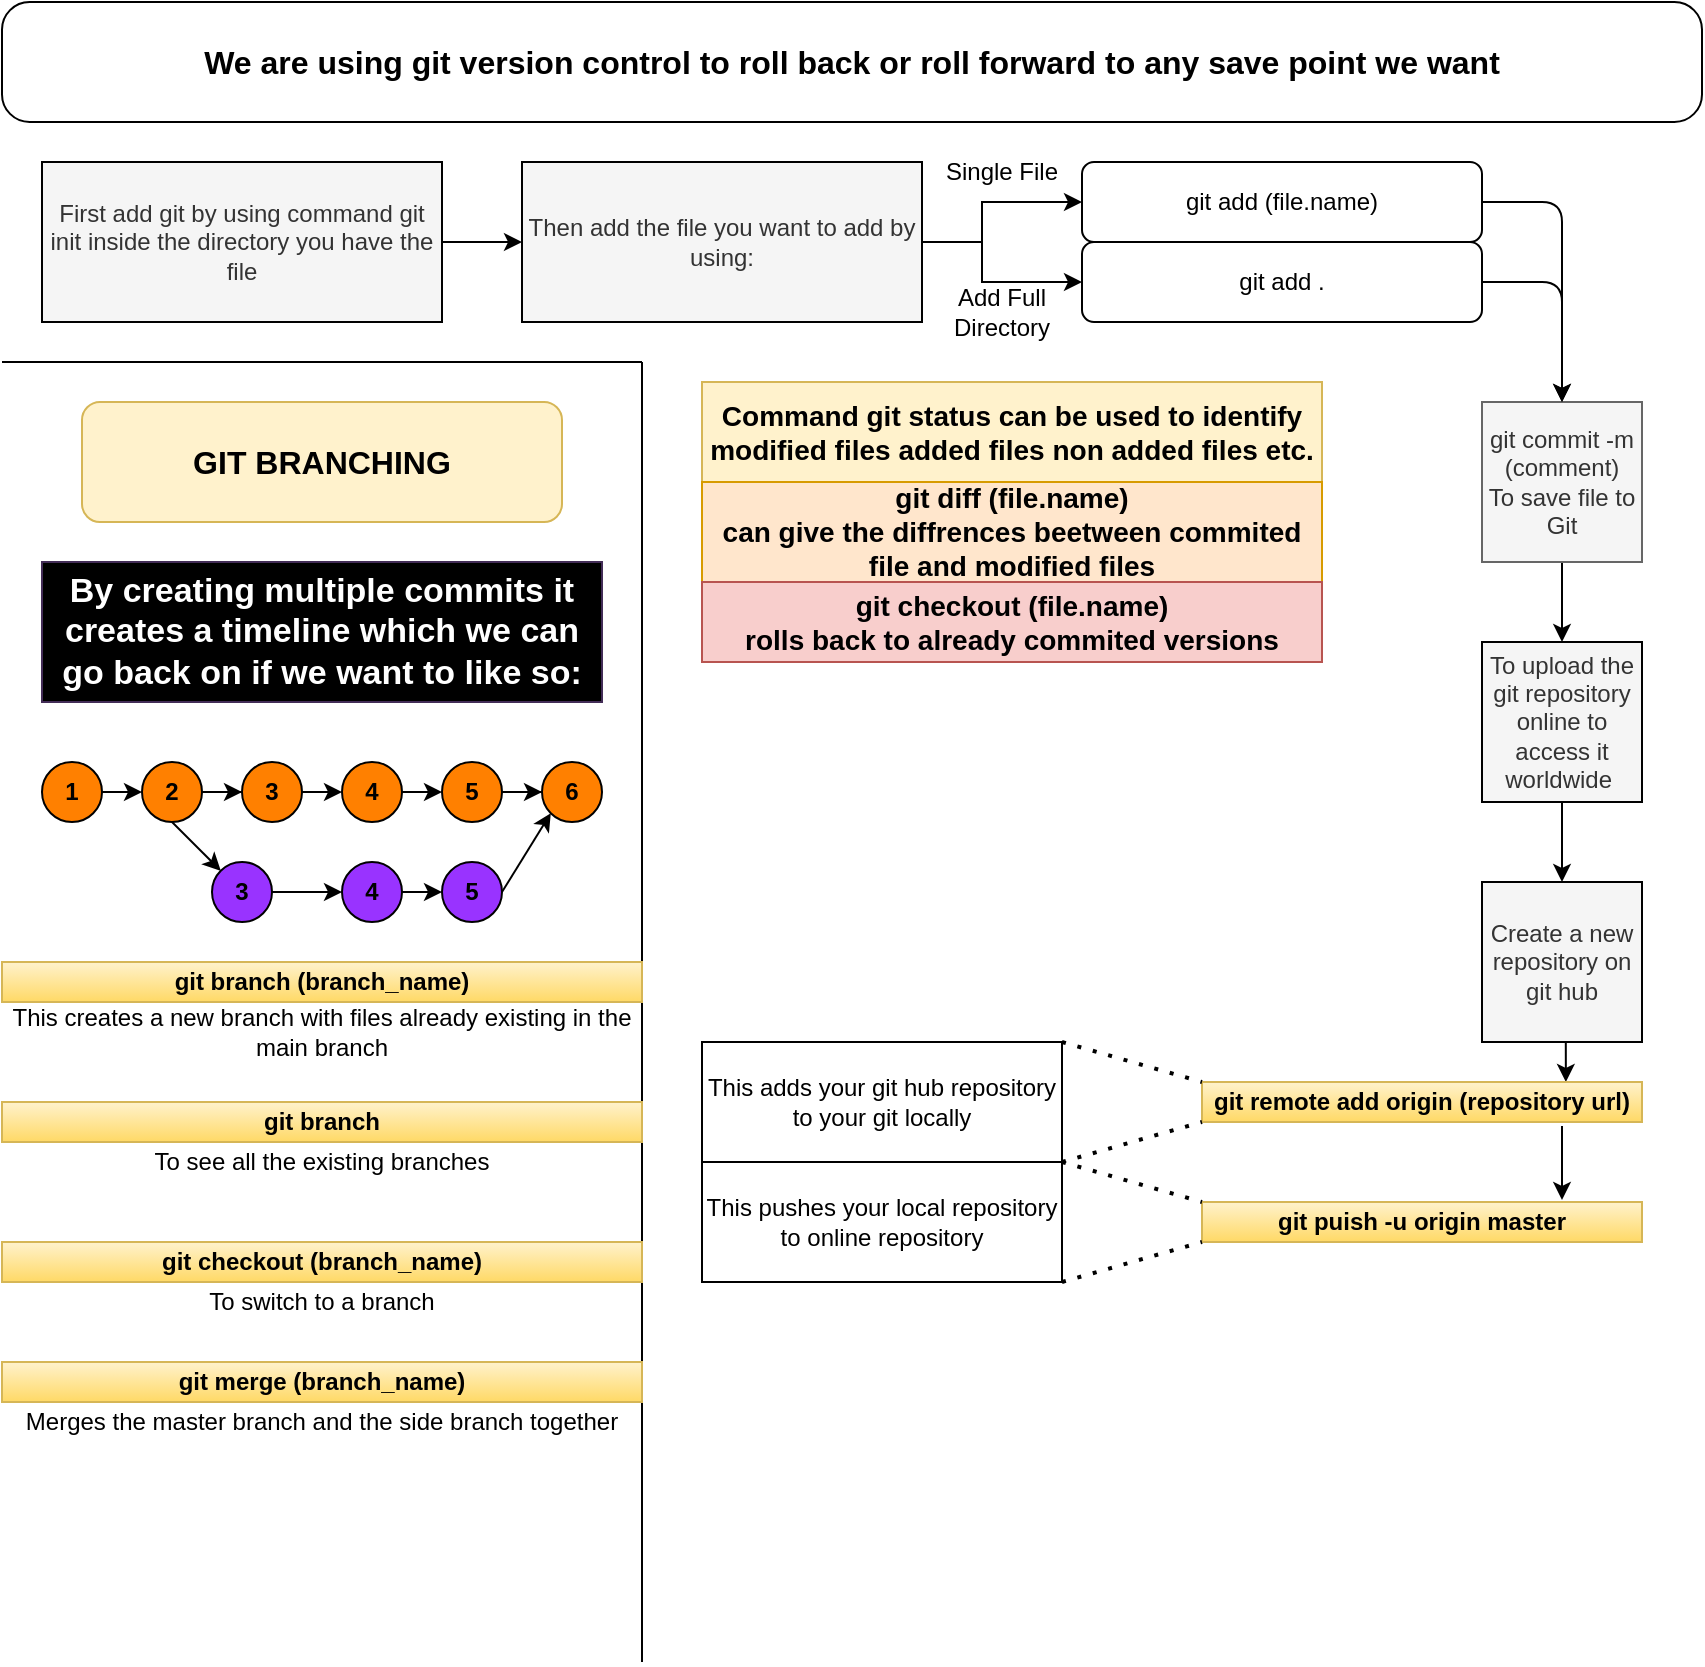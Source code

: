<mxfile version="14.5.7" type="github">
  <diagram id="2DQWzsFpLPsIe5vMjnt6" name="Page-1">
    <mxGraphModel dx="2568" dy="524" grid="1" gridSize="10" guides="1" tooltips="1" connect="1" arrows="1" fold="1" page="1" pageScale="1" pageWidth="850" pageHeight="1100" math="0" shadow="0">
      <root>
        <mxCell id="0" />
        <mxCell id="1" parent="0" />
        <mxCell id="-qaemHOf1_88DgNMOJij-1" value="&lt;font size=&quot;3&quot;&gt;&lt;b&gt;We are using git version control to roll back or roll forward to any save point we want&lt;/b&gt;&lt;/font&gt;" style="rounded=1;whiteSpace=wrap;html=1;arcSize=23;" parent="1" vertex="1">
          <mxGeometry x="-1700" width="850" height="60" as="geometry" />
        </mxCell>
        <mxCell id="-qaemHOf1_88DgNMOJij-18" style="edgeStyle=orthogonalEdgeStyle;rounded=0;orthogonalLoop=1;jettySize=auto;html=1;exitX=1;exitY=0.5;exitDx=0;exitDy=0;entryX=0;entryY=0.5;entryDx=0;entryDy=0;" parent="1" source="-qaemHOf1_88DgNMOJij-4" target="-qaemHOf1_88DgNMOJij-6" edge="1">
          <mxGeometry relative="1" as="geometry" />
        </mxCell>
        <mxCell id="-qaemHOf1_88DgNMOJij-4" value="First add git by using command git init inside the directory you have the file" style="text;html=1;fillColor=#f5f5f5;align=center;verticalAlign=middle;whiteSpace=wrap;rounded=0;fontColor=#333333;strokeColor=#000000;" parent="1" vertex="1">
          <mxGeometry x="-1680" y="80" width="200" height="80" as="geometry" />
        </mxCell>
        <mxCell id="-qaemHOf1_88DgNMOJij-9" style="edgeStyle=orthogonalEdgeStyle;rounded=0;orthogonalLoop=1;jettySize=auto;html=1;" parent="1" source="-qaemHOf1_88DgNMOJij-6" target="-qaemHOf1_88DgNMOJij-8" edge="1">
          <mxGeometry relative="1" as="geometry">
            <Array as="points">
              <mxPoint x="-1210" y="120" />
              <mxPoint x="-1210" y="100" />
            </Array>
          </mxGeometry>
        </mxCell>
        <mxCell id="-qaemHOf1_88DgNMOJij-13" style="edgeStyle=orthogonalEdgeStyle;rounded=0;orthogonalLoop=1;jettySize=auto;html=1;exitX=1;exitY=0.5;exitDx=0;exitDy=0;" parent="1" source="-qaemHOf1_88DgNMOJij-6" target="-qaemHOf1_88DgNMOJij-12" edge="1">
          <mxGeometry relative="1" as="geometry">
            <Array as="points">
              <mxPoint x="-1210" y="120" />
              <mxPoint x="-1210" y="140" />
            </Array>
          </mxGeometry>
        </mxCell>
        <mxCell id="-qaemHOf1_88DgNMOJij-6" value="Then add the file you want to add by using:" style="text;html=1;fillColor=#f5f5f5;align=center;verticalAlign=middle;whiteSpace=wrap;rounded=0;fontColor=#333333;strokeColor=#000000;" parent="1" vertex="1">
          <mxGeometry x="-1440" y="80" width="200" height="80" as="geometry" />
        </mxCell>
        <mxCell id="-qaemHOf1_88DgNMOJij-8" value="git add (file.name)" style="rounded=1;whiteSpace=wrap;html=1;strokeColor=#000000;gradientColor=none;" parent="1" vertex="1">
          <mxGeometry x="-1160" y="80" width="200" height="40" as="geometry" />
        </mxCell>
        <mxCell id="-qaemHOf1_88DgNMOJij-10" value="Single File" style="text;html=1;strokeColor=none;fillColor=none;align=center;verticalAlign=middle;whiteSpace=wrap;rounded=0;" parent="1" vertex="1">
          <mxGeometry x="-1230" y="70" width="60" height="30" as="geometry" />
        </mxCell>
        <mxCell id="-qaemHOf1_88DgNMOJij-12" value="git add ." style="rounded=1;whiteSpace=wrap;html=1;strokeColor=#000000;gradientColor=none;" parent="1" vertex="1">
          <mxGeometry x="-1160" y="120" width="200" height="40" as="geometry" />
        </mxCell>
        <mxCell id="-qaemHOf1_88DgNMOJij-14" value="Add Full Directory" style="text;html=1;strokeColor=none;fillColor=none;align=center;verticalAlign=middle;whiteSpace=wrap;rounded=0;" parent="1" vertex="1">
          <mxGeometry x="-1230" y="140" width="60" height="30" as="geometry" />
        </mxCell>
        <mxCell id="feYk2-0pNa3UwTStaALc-2" style="edgeStyle=orthogonalEdgeStyle;rounded=0;orthogonalLoop=1;jettySize=auto;html=1;entryX=0.5;entryY=0;entryDx=0;entryDy=0;" parent="1" source="-qaemHOf1_88DgNMOJij-15" target="feYk2-0pNa3UwTStaALc-1" edge="1">
          <mxGeometry relative="1" as="geometry" />
        </mxCell>
        <mxCell id="-qaemHOf1_88DgNMOJij-15" value="git commit -m (comment)&lt;br&gt;To save file to Git" style="text;html=1;fillColor=#f5f5f5;align=center;verticalAlign=middle;whiteSpace=wrap;rounded=0;fontColor=#333333;strokeColor=#666666;" parent="1" vertex="1">
          <mxGeometry x="-960" y="200" width="80" height="80" as="geometry" />
        </mxCell>
        <mxCell id="-qaemHOf1_88DgNMOJij-16" value="" style="endArrow=classic;html=1;entryX=0.5;entryY=0;entryDx=0;entryDy=0;" parent="1" target="-qaemHOf1_88DgNMOJij-15" edge="1">
          <mxGeometry width="50" height="50" relative="1" as="geometry">
            <mxPoint x="-960" y="100" as="sourcePoint" />
            <mxPoint x="-910" y="50" as="targetPoint" />
            <Array as="points">
              <mxPoint x="-920" y="100" />
            </Array>
          </mxGeometry>
        </mxCell>
        <mxCell id="-qaemHOf1_88DgNMOJij-17" value="" style="endArrow=classic;html=1;entryX=0.5;entryY=0;entryDx=0;entryDy=0;exitX=1;exitY=0.5;exitDx=0;exitDy=0;" parent="1" source="-qaemHOf1_88DgNMOJij-12" target="-qaemHOf1_88DgNMOJij-15" edge="1">
          <mxGeometry width="50" height="50" relative="1" as="geometry">
            <mxPoint x="-1310" y="180" as="sourcePoint" />
            <mxPoint x="-1260" y="130" as="targetPoint" />
            <Array as="points">
              <mxPoint x="-920" y="140" />
            </Array>
          </mxGeometry>
        </mxCell>
        <mxCell id="-qaemHOf1_88DgNMOJij-19" value="&lt;b&gt;&lt;font style=&quot;font-size: 14px&quot;&gt;Command git status can be used to identify modified files added files non added files etc.&lt;/font&gt;&lt;/b&gt;" style="text;html=1;strokeColor=#d6b656;fillColor=#fff2cc;align=center;verticalAlign=middle;whiteSpace=wrap;rounded=0;" parent="1" vertex="1">
          <mxGeometry x="-1350" y="190" width="310" height="50" as="geometry" />
        </mxCell>
        <mxCell id="-qaemHOf1_88DgNMOJij-20" value="&lt;b style=&quot;font-size: 14px&quot;&gt;git diff (file.name)&lt;br&gt;can give the diffrences beetween commited file and modified files&lt;/b&gt;" style="text;html=1;strokeColor=#d79b00;fillColor=#ffe6cc;align=center;verticalAlign=middle;whiteSpace=wrap;rounded=0;" parent="1" vertex="1">
          <mxGeometry x="-1350" y="240" width="310" height="50" as="geometry" />
        </mxCell>
        <mxCell id="-qaemHOf1_88DgNMOJij-21" value="&lt;b style=&quot;font-size: 14px&quot;&gt;git checkout (file.name)&lt;br&gt;rolls back to already commited versions&lt;/b&gt;" style="text;html=1;strokeColor=#b85450;fillColor=#f8cecc;align=center;verticalAlign=middle;whiteSpace=wrap;rounded=0;" parent="1" vertex="1">
          <mxGeometry x="-1350" y="290" width="310" height="40" as="geometry" />
        </mxCell>
        <mxCell id="feYk2-0pNa3UwTStaALc-5" style="edgeStyle=orthogonalEdgeStyle;rounded=0;orthogonalLoop=1;jettySize=auto;html=1;exitX=0.5;exitY=1;exitDx=0;exitDy=0;entryX=0.5;entryY=0;entryDx=0;entryDy=0;" parent="1" source="feYk2-0pNa3UwTStaALc-1" target="feYk2-0pNa3UwTStaALc-4" edge="1">
          <mxGeometry relative="1" as="geometry" />
        </mxCell>
        <mxCell id="feYk2-0pNa3UwTStaALc-1" value="To upload the git repository online to access it worldwide&amp;nbsp;" style="text;html=1;fillColor=#f5f5f5;align=center;verticalAlign=middle;whiteSpace=wrap;rounded=0;fontColor=#333333;strokeColor=#000000;" parent="1" vertex="1">
          <mxGeometry x="-960" y="320" width="80" height="80" as="geometry" />
        </mxCell>
        <mxCell id="feYk2-0pNa3UwTStaALc-7" style="edgeStyle=orthogonalEdgeStyle;rounded=0;orthogonalLoop=1;jettySize=auto;html=1;exitX=0.5;exitY=1;exitDx=0;exitDy=0;entryX=0.827;entryY=0;entryDx=0;entryDy=0;entryPerimeter=0;" parent="1" source="feYk2-0pNa3UwTStaALc-4" target="feYk2-0pNa3UwTStaALc-6" edge="1">
          <mxGeometry relative="1" as="geometry" />
        </mxCell>
        <mxCell id="feYk2-0pNa3UwTStaALc-4" value="Create a new repository on git hub&lt;br&gt;" style="text;html=1;fillColor=#f5f5f5;align=center;verticalAlign=middle;whiteSpace=wrap;rounded=0;fontColor=#333333;strokeColor=#000000;" parent="1" vertex="1">
          <mxGeometry x="-960" y="440" width="80" height="80" as="geometry" />
        </mxCell>
        <mxCell id="feYk2-0pNa3UwTStaALc-16" style="edgeStyle=orthogonalEdgeStyle;rounded=0;orthogonalLoop=1;jettySize=auto;html=1;" parent="1" edge="1">
          <mxGeometry relative="1" as="geometry">
            <mxPoint x="-920" y="562" as="sourcePoint" />
            <mxPoint x="-920" y="599" as="targetPoint" />
          </mxGeometry>
        </mxCell>
        <mxCell id="feYk2-0pNa3UwTStaALc-6" value="&lt;b&gt;git remote add origin (repository url)&lt;/b&gt;" style="text;html=1;strokeColor=#d6b656;fillColor=#fff2cc;align=center;verticalAlign=middle;whiteSpace=wrap;rounded=0;gradientColor=#ffd966;" parent="1" vertex="1">
          <mxGeometry x="-1100" y="540" width="220" height="20" as="geometry" />
        </mxCell>
        <mxCell id="feYk2-0pNa3UwTStaALc-8" value="This adds your git hub repository to your git locally" style="rounded=1;whiteSpace=wrap;html=1;strokeColor=#000000;arcSize=0;" parent="1" vertex="1">
          <mxGeometry x="-1350" y="520" width="180" height="60" as="geometry" />
        </mxCell>
        <mxCell id="feYk2-0pNa3UwTStaALc-9" value="" style="endArrow=none;dashed=1;html=1;dashPattern=1 3;strokeWidth=2;entryX=0;entryY=0;entryDx=0;entryDy=0;exitX=1;exitY=0;exitDx=0;exitDy=0;" parent="1" source="feYk2-0pNa3UwTStaALc-8" target="feYk2-0pNa3UwTStaALc-6" edge="1">
          <mxGeometry width="50" height="50" relative="1" as="geometry">
            <mxPoint x="-1300" y="460" as="sourcePoint" />
            <mxPoint x="-1250" y="410" as="targetPoint" />
          </mxGeometry>
        </mxCell>
        <mxCell id="feYk2-0pNa3UwTStaALc-11" value="" style="endArrow=none;dashed=1;html=1;dashPattern=1 3;strokeWidth=2;entryX=0;entryY=1;entryDx=0;entryDy=0;exitX=1;exitY=1;exitDx=0;exitDy=0;" parent="1" source="feYk2-0pNa3UwTStaALc-8" target="feYk2-0pNa3UwTStaALc-6" edge="1">
          <mxGeometry width="50" height="50" relative="1" as="geometry">
            <mxPoint x="-1160" y="530" as="sourcePoint" />
            <mxPoint x="-1090.0" y="550" as="targetPoint" />
          </mxGeometry>
        </mxCell>
        <mxCell id="feYk2-0pNa3UwTStaALc-12" value="&lt;b&gt;git puish -u origin master&lt;/b&gt;" style="text;html=1;strokeColor=#d6b656;fillColor=#fff2cc;align=center;verticalAlign=middle;whiteSpace=wrap;rounded=0;gradientColor=#ffd966;" parent="1" vertex="1">
          <mxGeometry x="-1100" y="600" width="220" height="20" as="geometry" />
        </mxCell>
        <mxCell id="feYk2-0pNa3UwTStaALc-13" value="This pushes your local repository to online repository" style="rounded=1;whiteSpace=wrap;html=1;strokeColor=#000000;arcSize=0;" parent="1" vertex="1">
          <mxGeometry x="-1350" y="580" width="180" height="60" as="geometry" />
        </mxCell>
        <mxCell id="feYk2-0pNa3UwTStaALc-14" value="" style="endArrow=none;dashed=1;html=1;dashPattern=1 3;strokeWidth=2;entryX=0;entryY=0;entryDx=0;entryDy=0;exitX=1;exitY=0;exitDx=0;exitDy=0;" parent="1" source="feYk2-0pNa3UwTStaALc-13" target="feYk2-0pNa3UwTStaALc-12" edge="1">
          <mxGeometry width="50" height="50" relative="1" as="geometry">
            <mxPoint x="-1160" y="590" as="sourcePoint" />
            <mxPoint x="-1090.0" y="570" as="targetPoint" />
          </mxGeometry>
        </mxCell>
        <mxCell id="feYk2-0pNa3UwTStaALc-15" value="" style="endArrow=none;dashed=1;html=1;dashPattern=1 3;strokeWidth=2;entryX=0;entryY=1;entryDx=0;entryDy=0;exitX=1;exitY=1;exitDx=0;exitDy=0;" parent="1" source="feYk2-0pNa3UwTStaALc-13" target="feYk2-0pNa3UwTStaALc-12" edge="1">
          <mxGeometry width="50" height="50" relative="1" as="geometry">
            <mxPoint x="-1160" y="590" as="sourcePoint" />
            <mxPoint x="-1090.0" y="610" as="targetPoint" />
          </mxGeometry>
        </mxCell>
        <mxCell id="4F9KUSmmqrAlT4ERBegV-1" value="&lt;b&gt;&lt;font style=&quot;font-size: 17px&quot;&gt;By creating multiple commits it creates a timeline which we can go back on if we want to like so:&lt;/font&gt;&lt;/b&gt;" style="text;html=1;strokeColor=#432D57;align=center;verticalAlign=middle;whiteSpace=wrap;rounded=0;fontColor=#ffffff;fillColor=#000000;" parent="1" vertex="1">
          <mxGeometry x="-1680" y="280" width="280" height="70" as="geometry" />
        </mxCell>
        <mxCell id="4F9KUSmmqrAlT4ERBegV-8" style="edgeStyle=orthogonalEdgeStyle;rounded=0;orthogonalLoop=1;jettySize=auto;html=1;exitX=1;exitY=0.5;exitDx=0;exitDy=0;entryX=0;entryY=0.5;entryDx=0;entryDy=0;" parent="1" source="4F9KUSmmqrAlT4ERBegV-3" target="4F9KUSmmqrAlT4ERBegV-4" edge="1">
          <mxGeometry relative="1" as="geometry" />
        </mxCell>
        <mxCell id="4F9KUSmmqrAlT4ERBegV-3" value="&lt;b&gt;1&lt;/b&gt;" style="ellipse;whiteSpace=wrap;html=1;aspect=fixed;fillColor=#FF8000;" parent="1" vertex="1">
          <mxGeometry x="-1680" y="380" width="30" height="30" as="geometry" />
        </mxCell>
        <mxCell id="4F9KUSmmqrAlT4ERBegV-9" style="edgeStyle=orthogonalEdgeStyle;rounded=0;orthogonalLoop=1;jettySize=auto;html=1;exitX=1;exitY=0.5;exitDx=0;exitDy=0;" parent="1" source="4F9KUSmmqrAlT4ERBegV-4" target="4F9KUSmmqrAlT4ERBegV-5" edge="1">
          <mxGeometry relative="1" as="geometry" />
        </mxCell>
        <mxCell id="4F9KUSmmqrAlT4ERBegV-4" value="2" style="ellipse;whiteSpace=wrap;html=1;aspect=fixed;fillColor=#FF8000;fontStyle=1" parent="1" vertex="1">
          <mxGeometry x="-1630" y="380" width="30" height="30" as="geometry" />
        </mxCell>
        <mxCell id="4F9KUSmmqrAlT4ERBegV-10" style="edgeStyle=orthogonalEdgeStyle;rounded=0;orthogonalLoop=1;jettySize=auto;html=1;exitX=1;exitY=0.5;exitDx=0;exitDy=0;entryX=0;entryY=0.5;entryDx=0;entryDy=0;" parent="1" source="4F9KUSmmqrAlT4ERBegV-5" target="4F9KUSmmqrAlT4ERBegV-7" edge="1">
          <mxGeometry relative="1" as="geometry" />
        </mxCell>
        <mxCell id="4F9KUSmmqrAlT4ERBegV-5" value="&lt;b&gt;3&lt;/b&gt;" style="ellipse;whiteSpace=wrap;html=1;aspect=fixed;fillColor=#FF8000;" parent="1" vertex="1">
          <mxGeometry x="-1580" y="380" width="30" height="30" as="geometry" />
        </mxCell>
        <mxCell id="4F9KUSmmqrAlT4ERBegV-12" style="edgeStyle=orthogonalEdgeStyle;rounded=0;orthogonalLoop=1;jettySize=auto;html=1;exitX=1;exitY=0.5;exitDx=0;exitDy=0;entryX=0;entryY=0.5;entryDx=0;entryDy=0;" parent="1" source="4F9KUSmmqrAlT4ERBegV-7" target="4F9KUSmmqrAlT4ERBegV-11" edge="1">
          <mxGeometry relative="1" as="geometry" />
        </mxCell>
        <mxCell id="4F9KUSmmqrAlT4ERBegV-7" value="&lt;b&gt;4&lt;/b&gt;" style="ellipse;whiteSpace=wrap;html=1;aspect=fixed;fillColor=#FF8000;" parent="1" vertex="1">
          <mxGeometry x="-1530" y="380" width="30" height="30" as="geometry" />
        </mxCell>
        <mxCell id="4F9KUSmmqrAlT4ERBegV-15" style="edgeStyle=orthogonalEdgeStyle;rounded=0;orthogonalLoop=1;jettySize=auto;html=1;exitX=1;exitY=0.5;exitDx=0;exitDy=0;" parent="1" source="4F9KUSmmqrAlT4ERBegV-11" target="4F9KUSmmqrAlT4ERBegV-13" edge="1">
          <mxGeometry relative="1" as="geometry" />
        </mxCell>
        <mxCell id="4F9KUSmmqrAlT4ERBegV-11" value="&lt;b&gt;5&lt;/b&gt;" style="ellipse;whiteSpace=wrap;html=1;aspect=fixed;fillColor=#FF8000;" parent="1" vertex="1">
          <mxGeometry x="-1480" y="380" width="30" height="30" as="geometry" />
        </mxCell>
        <mxCell id="4F9KUSmmqrAlT4ERBegV-13" value="&lt;b&gt;6&lt;/b&gt;" style="ellipse;whiteSpace=wrap;html=1;aspect=fixed;fillColor=#FF8000;" parent="1" vertex="1">
          <mxGeometry x="-1430" y="380" width="30" height="30" as="geometry" />
        </mxCell>
        <mxCell id="xdMVu-1ozZl_Vfi0Khe5-2" value="&lt;font size=&quot;3&quot;&gt;&lt;b&gt;GIT BRANCHING&lt;/b&gt;&lt;/font&gt;" style="rounded=1;whiteSpace=wrap;html=1;fillColor=#fff2cc;strokeColor=#d6b656;" vertex="1" parent="1">
          <mxGeometry x="-1660" y="200" width="240" height="60" as="geometry" />
        </mxCell>
        <mxCell id="xdMVu-1ozZl_Vfi0Khe5-3" value="" style="endArrow=none;html=1;" edge="1" parent="1">
          <mxGeometry width="50" height="50" relative="1" as="geometry">
            <mxPoint x="-1700" y="180" as="sourcePoint" />
            <mxPoint x="-1380" y="180" as="targetPoint" />
          </mxGeometry>
        </mxCell>
        <mxCell id="xdMVu-1ozZl_Vfi0Khe5-5" value="" style="endArrow=none;html=1;" edge="1" parent="1">
          <mxGeometry width="50" height="50" relative="1" as="geometry">
            <mxPoint x="-1380" y="830" as="sourcePoint" />
            <mxPoint x="-1380" y="180" as="targetPoint" />
          </mxGeometry>
        </mxCell>
        <mxCell id="xdMVu-1ozZl_Vfi0Khe5-11" style="edgeStyle=orthogonalEdgeStyle;rounded=0;orthogonalLoop=1;jettySize=auto;html=1;exitX=1;exitY=0.5;exitDx=0;exitDy=0;entryX=0;entryY=0.5;entryDx=0;entryDy=0;fontColor=#FF8000;" edge="1" parent="1" source="xdMVu-1ozZl_Vfi0Khe5-6" target="xdMVu-1ozZl_Vfi0Khe5-9">
          <mxGeometry relative="1" as="geometry" />
        </mxCell>
        <mxCell id="xdMVu-1ozZl_Vfi0Khe5-6" value="&lt;b&gt;3&lt;/b&gt;" style="ellipse;whiteSpace=wrap;html=1;aspect=fixed;fillColor=#9933FF;" vertex="1" parent="1">
          <mxGeometry x="-1595" y="430" width="30" height="30" as="geometry" />
        </mxCell>
        <mxCell id="xdMVu-1ozZl_Vfi0Khe5-12" style="edgeStyle=orthogonalEdgeStyle;rounded=0;orthogonalLoop=1;jettySize=auto;html=1;exitX=1;exitY=0.5;exitDx=0;exitDy=0;entryX=0;entryY=0.5;entryDx=0;entryDy=0;fontColor=#FF8000;" edge="1" parent="1" source="xdMVu-1ozZl_Vfi0Khe5-9" target="xdMVu-1ozZl_Vfi0Khe5-10">
          <mxGeometry relative="1" as="geometry" />
        </mxCell>
        <mxCell id="xdMVu-1ozZl_Vfi0Khe5-9" value="&lt;b&gt;4&lt;/b&gt;" style="ellipse;whiteSpace=wrap;html=1;aspect=fixed;fillColor=#9933FF;" vertex="1" parent="1">
          <mxGeometry x="-1530" y="430" width="30" height="30" as="geometry" />
        </mxCell>
        <mxCell id="xdMVu-1ozZl_Vfi0Khe5-10" value="&lt;b&gt;5&lt;/b&gt;" style="ellipse;whiteSpace=wrap;html=1;aspect=fixed;fillColor=#9933FF;" vertex="1" parent="1">
          <mxGeometry x="-1480" y="430" width="30" height="30" as="geometry" />
        </mxCell>
        <mxCell id="xdMVu-1ozZl_Vfi0Khe5-14" value="" style="endArrow=classic;html=1;fontColor=#FF8000;entryX=0;entryY=1;entryDx=0;entryDy=0;exitX=1;exitY=0.5;exitDx=0;exitDy=0;" edge="1" parent="1" source="xdMVu-1ozZl_Vfi0Khe5-10" target="4F9KUSmmqrAlT4ERBegV-13">
          <mxGeometry width="50" height="50" relative="1" as="geometry">
            <mxPoint x="-1330" y="380" as="sourcePoint" />
            <mxPoint x="-1280" y="330" as="targetPoint" />
          </mxGeometry>
        </mxCell>
        <mxCell id="xdMVu-1ozZl_Vfi0Khe5-17" value="" style="endArrow=classic;html=1;fontColor=#FF8000;exitX=0.5;exitY=1;exitDx=0;exitDy=0;entryX=0;entryY=0;entryDx=0;entryDy=0;" edge="1" parent="1" source="4F9KUSmmqrAlT4ERBegV-4" target="xdMVu-1ozZl_Vfi0Khe5-6">
          <mxGeometry width="50" height="50" relative="1" as="geometry">
            <mxPoint x="-1330" y="380" as="sourcePoint" />
            <mxPoint x="-1280" y="330" as="targetPoint" />
          </mxGeometry>
        </mxCell>
        <mxCell id="xdMVu-1ozZl_Vfi0Khe5-18" value="&lt;b&gt;git branch (branch_name)&lt;br&gt;&lt;/b&gt;" style="text;html=1;strokeColor=#d6b656;fillColor=#fff2cc;align=center;verticalAlign=middle;whiteSpace=wrap;rounded=0;gradientColor=#ffd966;" vertex="1" parent="1">
          <mxGeometry x="-1700" y="480" width="320" height="20" as="geometry" />
        </mxCell>
        <mxCell id="xdMVu-1ozZl_Vfi0Khe5-19" value="&lt;font color=&quot;#000000&quot;&gt;This creates a new branch with files already existing in the main branch&lt;/font&gt;" style="text;html=1;strokeColor=none;fillColor=none;align=center;verticalAlign=middle;whiteSpace=wrap;rounded=0;fontColor=#FF8000;" vertex="1" parent="1">
          <mxGeometry x="-1700" y="500" width="320" height="30" as="geometry" />
        </mxCell>
        <mxCell id="xdMVu-1ozZl_Vfi0Khe5-20" value="&lt;b&gt;git branch&lt;br&gt;&lt;/b&gt;" style="text;html=1;strokeColor=#d6b656;fillColor=#fff2cc;align=center;verticalAlign=middle;whiteSpace=wrap;rounded=0;gradientColor=#ffd966;" vertex="1" parent="1">
          <mxGeometry x="-1700" y="550" width="320" height="20" as="geometry" />
        </mxCell>
        <mxCell id="xdMVu-1ozZl_Vfi0Khe5-21" value="&lt;font color=&quot;#000000&quot;&gt;To see all the existing branches&lt;/font&gt;" style="text;html=1;strokeColor=none;fillColor=none;align=center;verticalAlign=middle;whiteSpace=wrap;rounded=0;fontColor=#FF8000;" vertex="1" parent="1">
          <mxGeometry x="-1700" y="570" width="320" height="20" as="geometry" />
        </mxCell>
        <mxCell id="xdMVu-1ozZl_Vfi0Khe5-22" value="&lt;b&gt;git checkout (branch_name)&lt;br&gt;&lt;/b&gt;" style="text;html=1;strokeColor=#d6b656;fillColor=#fff2cc;align=center;verticalAlign=middle;whiteSpace=wrap;rounded=0;gradientColor=#ffd966;" vertex="1" parent="1">
          <mxGeometry x="-1700" y="620" width="320" height="20" as="geometry" />
        </mxCell>
        <mxCell id="xdMVu-1ozZl_Vfi0Khe5-23" value="&lt;font color=&quot;#000000&quot;&gt;To switch to a branch&lt;/font&gt;" style="text;html=1;strokeColor=none;fillColor=none;align=center;verticalAlign=middle;whiteSpace=wrap;rounded=0;fontColor=#FF8000;" vertex="1" parent="1">
          <mxGeometry x="-1700" y="640" width="320" height="20" as="geometry" />
        </mxCell>
        <mxCell id="xdMVu-1ozZl_Vfi0Khe5-24" value="&lt;font color=&quot;#000000&quot;&gt;Merges the master branch and the side branch together&lt;/font&gt;" style="text;html=1;strokeColor=none;fillColor=none;align=center;verticalAlign=middle;whiteSpace=wrap;rounded=0;fontColor=#FF8000;" vertex="1" parent="1">
          <mxGeometry x="-1700" y="700" width="320" height="20" as="geometry" />
        </mxCell>
        <mxCell id="xdMVu-1ozZl_Vfi0Khe5-25" value="&lt;b&gt;git merge (branch_name)&lt;br&gt;&lt;/b&gt;" style="text;html=1;strokeColor=#d6b656;fillColor=#fff2cc;align=center;verticalAlign=middle;whiteSpace=wrap;rounded=0;gradientColor=#ffd966;" vertex="1" parent="1">
          <mxGeometry x="-1700" y="680" width="320" height="20" as="geometry" />
        </mxCell>
      </root>
    </mxGraphModel>
  </diagram>
</mxfile>
